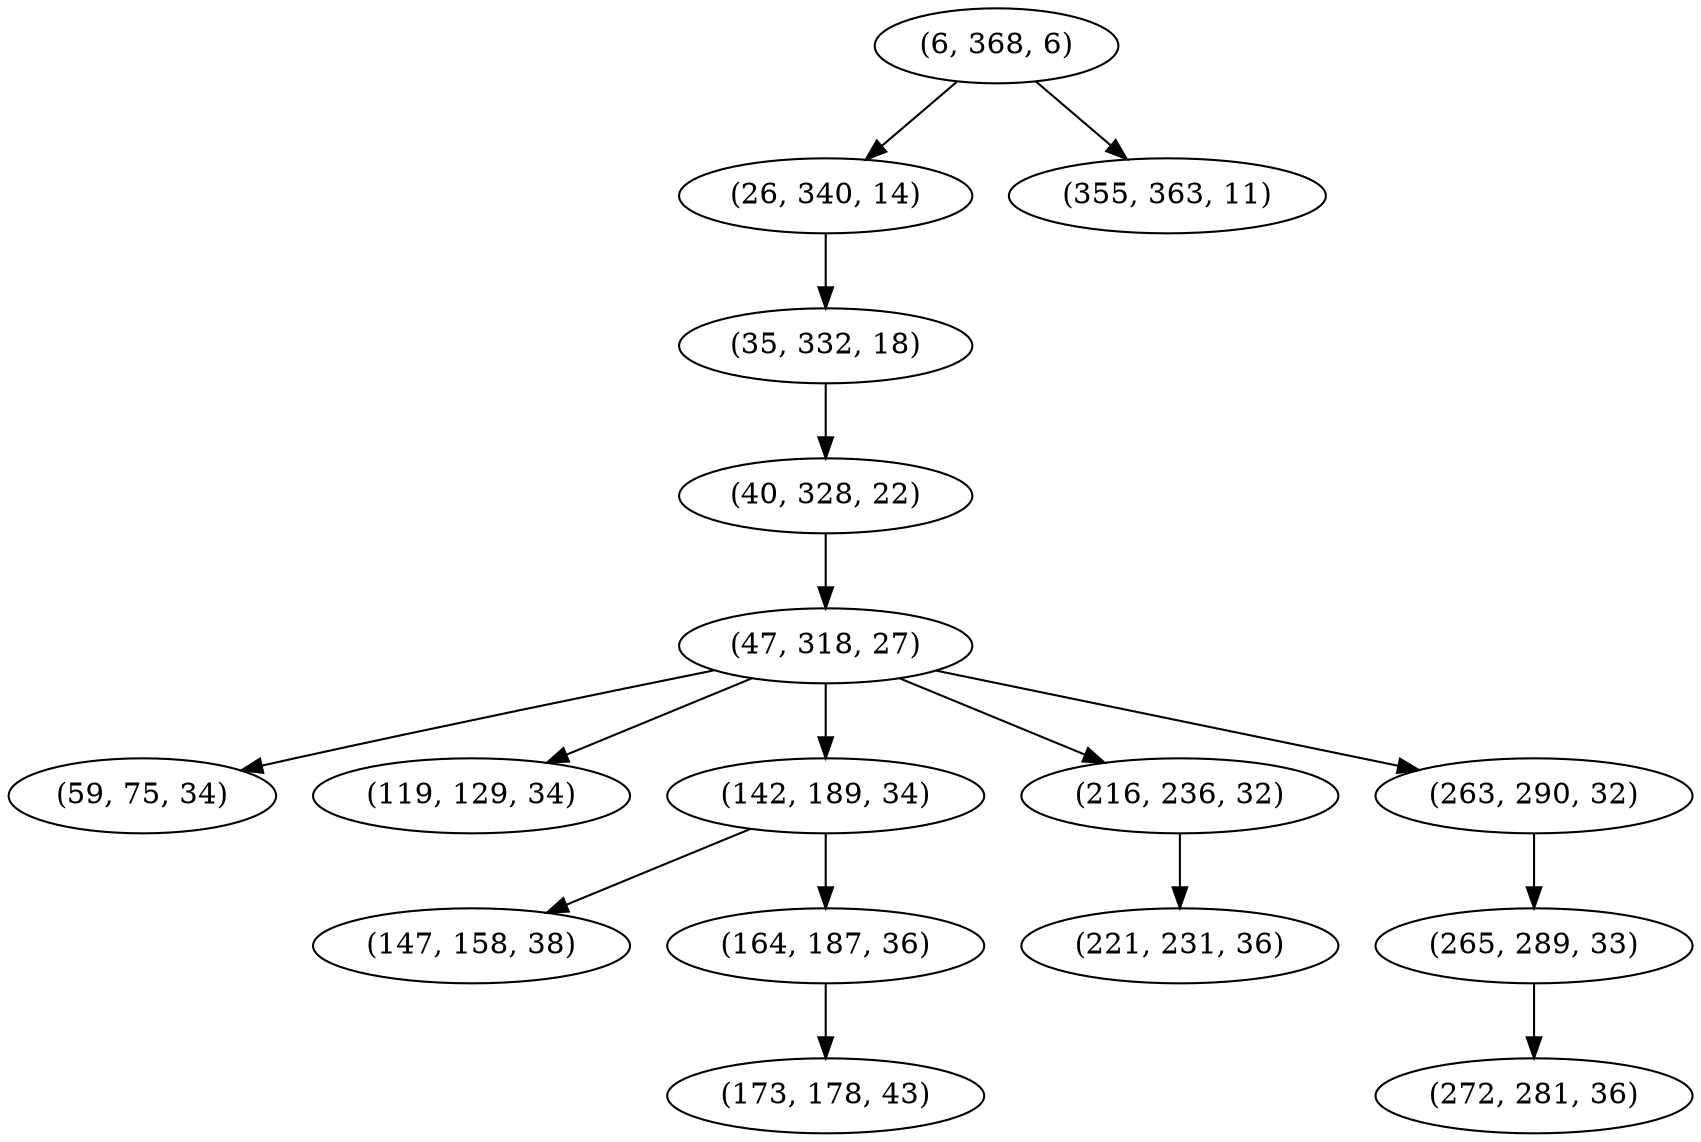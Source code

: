 digraph tree {
    "(6, 368, 6)";
    "(26, 340, 14)";
    "(35, 332, 18)";
    "(40, 328, 22)";
    "(47, 318, 27)";
    "(59, 75, 34)";
    "(119, 129, 34)";
    "(142, 189, 34)";
    "(147, 158, 38)";
    "(164, 187, 36)";
    "(173, 178, 43)";
    "(216, 236, 32)";
    "(221, 231, 36)";
    "(263, 290, 32)";
    "(265, 289, 33)";
    "(272, 281, 36)";
    "(355, 363, 11)";
    "(6, 368, 6)" -> "(26, 340, 14)";
    "(6, 368, 6)" -> "(355, 363, 11)";
    "(26, 340, 14)" -> "(35, 332, 18)";
    "(35, 332, 18)" -> "(40, 328, 22)";
    "(40, 328, 22)" -> "(47, 318, 27)";
    "(47, 318, 27)" -> "(59, 75, 34)";
    "(47, 318, 27)" -> "(119, 129, 34)";
    "(47, 318, 27)" -> "(142, 189, 34)";
    "(47, 318, 27)" -> "(216, 236, 32)";
    "(47, 318, 27)" -> "(263, 290, 32)";
    "(142, 189, 34)" -> "(147, 158, 38)";
    "(142, 189, 34)" -> "(164, 187, 36)";
    "(164, 187, 36)" -> "(173, 178, 43)";
    "(216, 236, 32)" -> "(221, 231, 36)";
    "(263, 290, 32)" -> "(265, 289, 33)";
    "(265, 289, 33)" -> "(272, 281, 36)";
}

